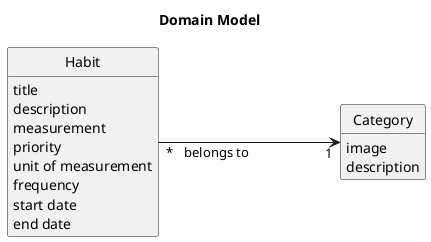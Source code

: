 @startuml
skinparam monochrome true
skinparam packageStyle rectangle
skinparam shadowing false
skinparam linetype ortho
left to right direction
skinparam classAttributeIconSize 0
hide circle
hide methods

title Domain Model


class Habit {
    title
    description
    measurement
    priority
    unit of measurement
    frequency
    start date
    end date
}

class Category {
    image
    description
}


Habit"*" ----> "1"Category: belongs to

@enduml